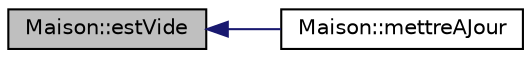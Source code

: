 digraph "Maison::estVide"
{
  bgcolor="transparent";
  edge [fontname="Helvetica",fontsize="10",labelfontname="Helvetica",labelfontsize="10"];
  node [fontname="Helvetica",fontsize="10",shape=record];
  rankdir="LR";
  Node1 [label="Maison::estVide",height=0.2,width=0.4,color="black", fillcolor="grey75", style="filled", fontcolor="black"];
  Node1 -> Node2 [dir="back",color="midnightblue",fontsize="10",style="solid",fontname="Helvetica"];
  Node2 [label="Maison::mettreAJour",height=0.2,width=0.4,color="black",URL="$class_maison.html#aa272f9ae2e68a080bb2217e6c82966c5"];
}
